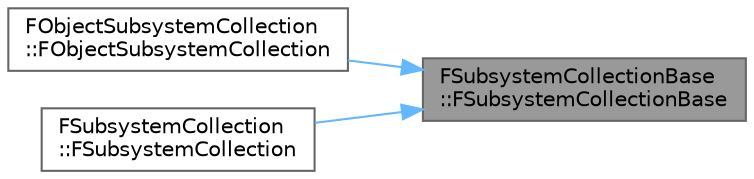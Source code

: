 digraph "FSubsystemCollectionBase::FSubsystemCollectionBase"
{
 // INTERACTIVE_SVG=YES
 // LATEX_PDF_SIZE
  bgcolor="transparent";
  edge [fontname=Helvetica,fontsize=10,labelfontname=Helvetica,labelfontsize=10];
  node [fontname=Helvetica,fontsize=10,shape=box,height=0.2,width=0.4];
  rankdir="RL";
  Node1 [id="Node000001",label="FSubsystemCollectionBase\l::FSubsystemCollectionBase",height=0.2,width=0.4,color="gray40", fillcolor="grey60", style="filled", fontcolor="black",tooltip="protected constructor - for use by the template only(FSubsystemCollection<TBaseType>)"];
  Node1 -> Node2 [id="edge1_Node000001_Node000002",dir="back",color="steelblue1",style="solid",tooltip=" "];
  Node2 [id="Node000002",label="FObjectSubsystemCollection\l::FObjectSubsystemCollection",height=0.2,width=0.4,color="grey40", fillcolor="white", style="filled",URL="$d3/da5/classFObjectSubsystemCollection.html#a1698c07e916a8fb9a0e0d708a4a6f558",tooltip="Construct a FSubsystemCollection, pass in the owning object almost certainly (this)."];
  Node1 -> Node3 [id="edge2_Node000001_Node000003",dir="back",color="steelblue1",style="solid",tooltip=" "];
  Node3 [id="Node000003",label="FSubsystemCollection\l::FSubsystemCollection",height=0.2,width=0.4,color="grey40", fillcolor="white", style="filled",URL="$d6/d17/classFSubsystemCollection.html#af41523fa0072dd5fe11f931b03d0cd7c",tooltip="Construct a FSubsystemCollection, pass in the owning object almost certainly (this)."];
}
